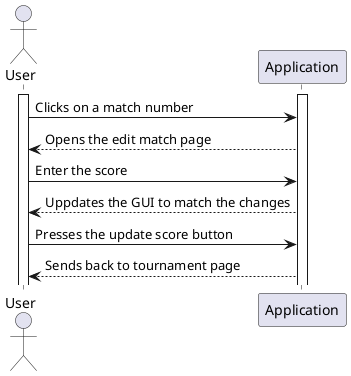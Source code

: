 @startuml editMatch

actor User as U
participant Application as A

activate U
activate A


U->A: Clicks on a match number
A-->U: Opens the edit match page
U->A: Enter the score
A-->U: Uppdates the GUI to match the changes
U->A: Presses the update score button 
A-->U: Sends back to tournament page 

@enduml